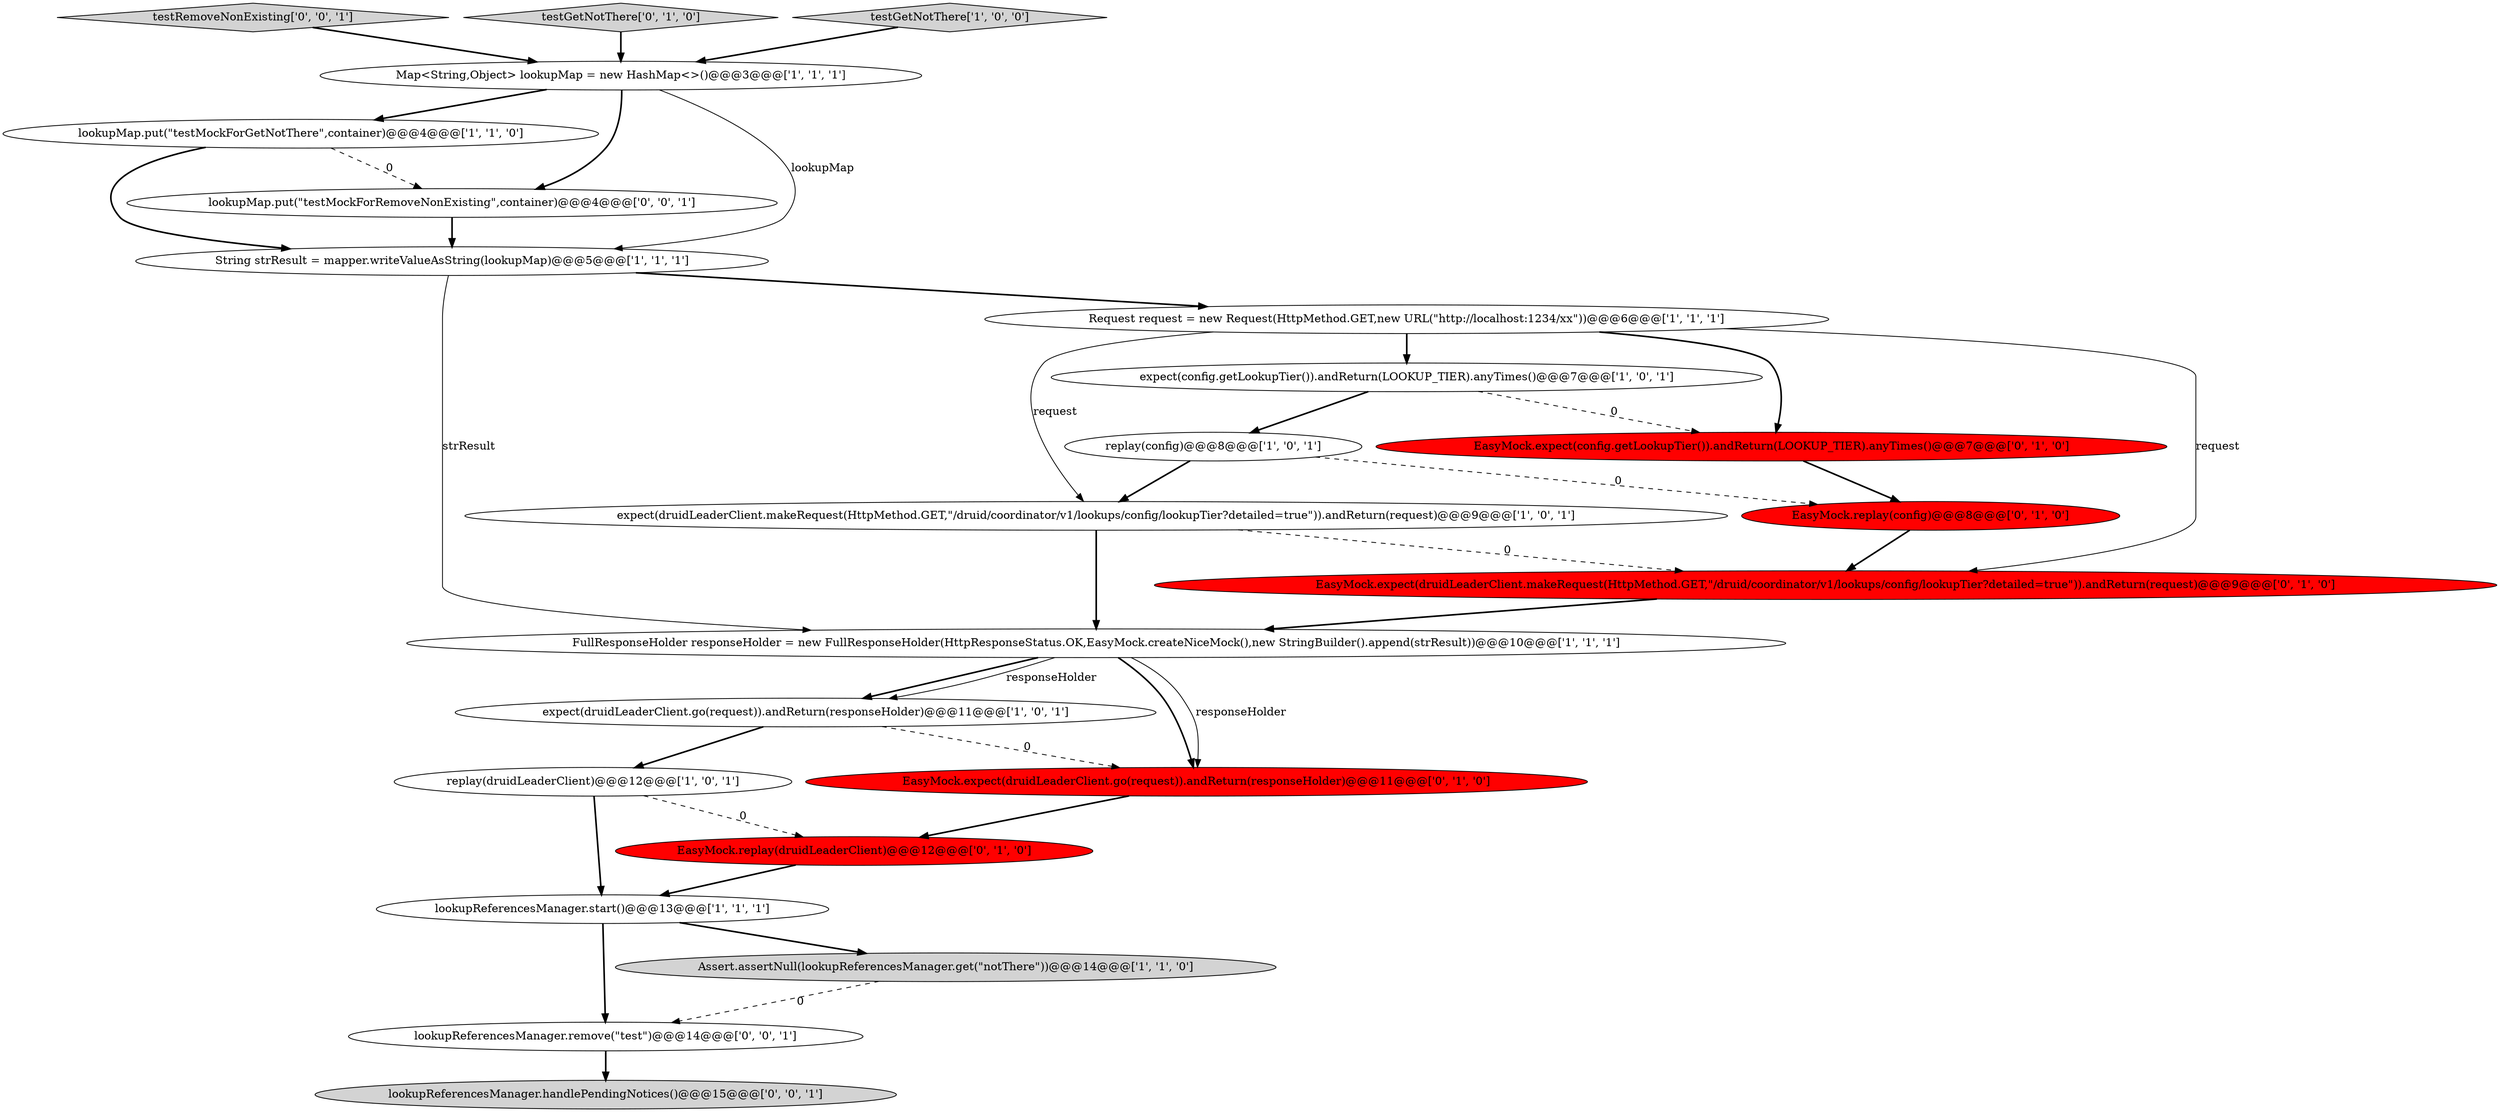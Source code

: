 digraph {
8 [style = filled, label = "FullResponseHolder responseHolder = new FullResponseHolder(HttpResponseStatus.OK,EasyMock.createNiceMock(),new StringBuilder().append(strResult))@@@10@@@['1', '1', '1']", fillcolor = white, shape = ellipse image = "AAA0AAABBB1BBB"];
7 [style = filled, label = "lookupMap.put(\"testMockForGetNotThere\",container)@@@4@@@['1', '1', '0']", fillcolor = white, shape = ellipse image = "AAA0AAABBB1BBB"];
20 [style = filled, label = "lookupReferencesManager.handlePendingNotices()@@@15@@@['0', '0', '1']", fillcolor = lightgray, shape = ellipse image = "AAA0AAABBB3BBB"];
2 [style = filled, label = "replay(druidLeaderClient)@@@12@@@['1', '0', '1']", fillcolor = white, shape = ellipse image = "AAA0AAABBB1BBB"];
19 [style = filled, label = "lookupReferencesManager.remove(\"test\")@@@14@@@['0', '0', '1']", fillcolor = white, shape = ellipse image = "AAA0AAABBB3BBB"];
11 [style = filled, label = "expect(druidLeaderClient.go(request)).andReturn(responseHolder)@@@11@@@['1', '0', '1']", fillcolor = white, shape = ellipse image = "AAA0AAABBB1BBB"];
1 [style = filled, label = "lookupReferencesManager.start()@@@13@@@['1', '1', '1']", fillcolor = white, shape = ellipse image = "AAA0AAABBB1BBB"];
10 [style = filled, label = "expect(config.getLookupTier()).andReturn(LOOKUP_TIER).anyTimes()@@@7@@@['1', '0', '1']", fillcolor = white, shape = ellipse image = "AAA0AAABBB1BBB"];
4 [style = filled, label = "String strResult = mapper.writeValueAsString(lookupMap)@@@5@@@['1', '1', '1']", fillcolor = white, shape = ellipse image = "AAA0AAABBB1BBB"];
17 [style = filled, label = "EasyMock.expect(config.getLookupTier()).andReturn(LOOKUP_TIER).anyTimes()@@@7@@@['0', '1', '0']", fillcolor = red, shape = ellipse image = "AAA1AAABBB2BBB"];
3 [style = filled, label = "Request request = new Request(HttpMethod.GET,new URL(\"http://localhost:1234/xx\"))@@@6@@@['1', '1', '1']", fillcolor = white, shape = ellipse image = "AAA0AAABBB1BBB"];
22 [style = filled, label = "testRemoveNonExisting['0', '0', '1']", fillcolor = lightgray, shape = diamond image = "AAA0AAABBB3BBB"];
18 [style = filled, label = "EasyMock.replay(druidLeaderClient)@@@12@@@['0', '1', '0']", fillcolor = red, shape = ellipse image = "AAA1AAABBB2BBB"];
6 [style = filled, label = "expect(druidLeaderClient.makeRequest(HttpMethod.GET,\"/druid/coordinator/v1/lookups/config/lookupTier?detailed=true\")).andReturn(request)@@@9@@@['1', '0', '1']", fillcolor = white, shape = ellipse image = "AAA0AAABBB1BBB"];
5 [style = filled, label = "Assert.assertNull(lookupReferencesManager.get(\"notThere\"))@@@14@@@['1', '1', '0']", fillcolor = lightgray, shape = ellipse image = "AAA0AAABBB1BBB"];
16 [style = filled, label = "EasyMock.expect(druidLeaderClient.makeRequest(HttpMethod.GET,\"/druid/coordinator/v1/lookups/config/lookupTier?detailed=true\")).andReturn(request)@@@9@@@['0', '1', '0']", fillcolor = red, shape = ellipse image = "AAA1AAABBB2BBB"];
13 [style = filled, label = "testGetNotThere['0', '1', '0']", fillcolor = lightgray, shape = diamond image = "AAA0AAABBB2BBB"];
15 [style = filled, label = "EasyMock.expect(druidLeaderClient.go(request)).andReturn(responseHolder)@@@11@@@['0', '1', '0']", fillcolor = red, shape = ellipse image = "AAA1AAABBB2BBB"];
12 [style = filled, label = "Map<String,Object> lookupMap = new HashMap<>()@@@3@@@['1', '1', '1']", fillcolor = white, shape = ellipse image = "AAA0AAABBB1BBB"];
21 [style = filled, label = "lookupMap.put(\"testMockForRemoveNonExisting\",container)@@@4@@@['0', '0', '1']", fillcolor = white, shape = ellipse image = "AAA0AAABBB3BBB"];
0 [style = filled, label = "replay(config)@@@8@@@['1', '0', '1']", fillcolor = white, shape = ellipse image = "AAA0AAABBB1BBB"];
14 [style = filled, label = "EasyMock.replay(config)@@@8@@@['0', '1', '0']", fillcolor = red, shape = ellipse image = "AAA1AAABBB2BBB"];
9 [style = filled, label = "testGetNotThere['1', '0', '0']", fillcolor = lightgray, shape = diamond image = "AAA0AAABBB1BBB"];
1->5 [style = bold, label=""];
14->16 [style = bold, label=""];
12->4 [style = solid, label="lookupMap"];
4->3 [style = bold, label=""];
7->21 [style = dashed, label="0"];
8->15 [style = bold, label=""];
16->8 [style = bold, label=""];
3->6 [style = solid, label="request"];
0->6 [style = bold, label=""];
11->15 [style = dashed, label="0"];
12->21 [style = bold, label=""];
2->1 [style = bold, label=""];
4->8 [style = solid, label="strResult"];
19->20 [style = bold, label=""];
8->15 [style = solid, label="responseHolder"];
7->4 [style = bold, label=""];
15->18 [style = bold, label=""];
11->2 [style = bold, label=""];
12->7 [style = bold, label=""];
0->14 [style = dashed, label="0"];
3->10 [style = bold, label=""];
6->16 [style = dashed, label="0"];
13->12 [style = bold, label=""];
18->1 [style = bold, label=""];
3->16 [style = solid, label="request"];
17->14 [style = bold, label=""];
22->12 [style = bold, label=""];
10->0 [style = bold, label=""];
6->8 [style = bold, label=""];
10->17 [style = dashed, label="0"];
2->18 [style = dashed, label="0"];
3->17 [style = bold, label=""];
9->12 [style = bold, label=""];
1->19 [style = bold, label=""];
8->11 [style = bold, label=""];
5->19 [style = dashed, label="0"];
8->11 [style = solid, label="responseHolder"];
21->4 [style = bold, label=""];
}
